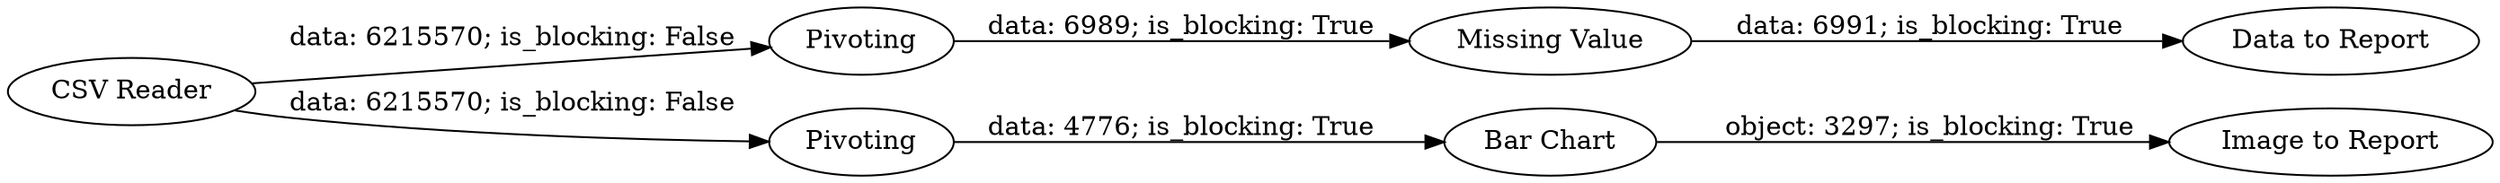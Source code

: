digraph {
	"8688357663853485560_2" [label=Pivoting]
	"8688357663853485560_3" [label=Pivoting]
	"8688357663853485560_7" [label="Image to Report"]
	"8688357663853485560_4" [label="Missing Value"]
	"8688357663853485560_5" [label="Data to Report"]
	"8688357663853485560_6" [label="Bar Chart"]
	"8688357663853485560_1" [label="CSV Reader"]
	"8688357663853485560_2" -> "8688357663853485560_4" [label="data: 6989; is_blocking: True"]
	"8688357663853485560_6" -> "8688357663853485560_7" [label="object: 3297; is_blocking: True"]
	"8688357663853485560_1" -> "8688357663853485560_2" [label="data: 6215570; is_blocking: False"]
	"8688357663853485560_4" -> "8688357663853485560_5" [label="data: 6991; is_blocking: True"]
	"8688357663853485560_1" -> "8688357663853485560_3" [label="data: 6215570; is_blocking: False"]
	"8688357663853485560_3" -> "8688357663853485560_6" [label="data: 4776; is_blocking: True"]
	rankdir=LR
}
